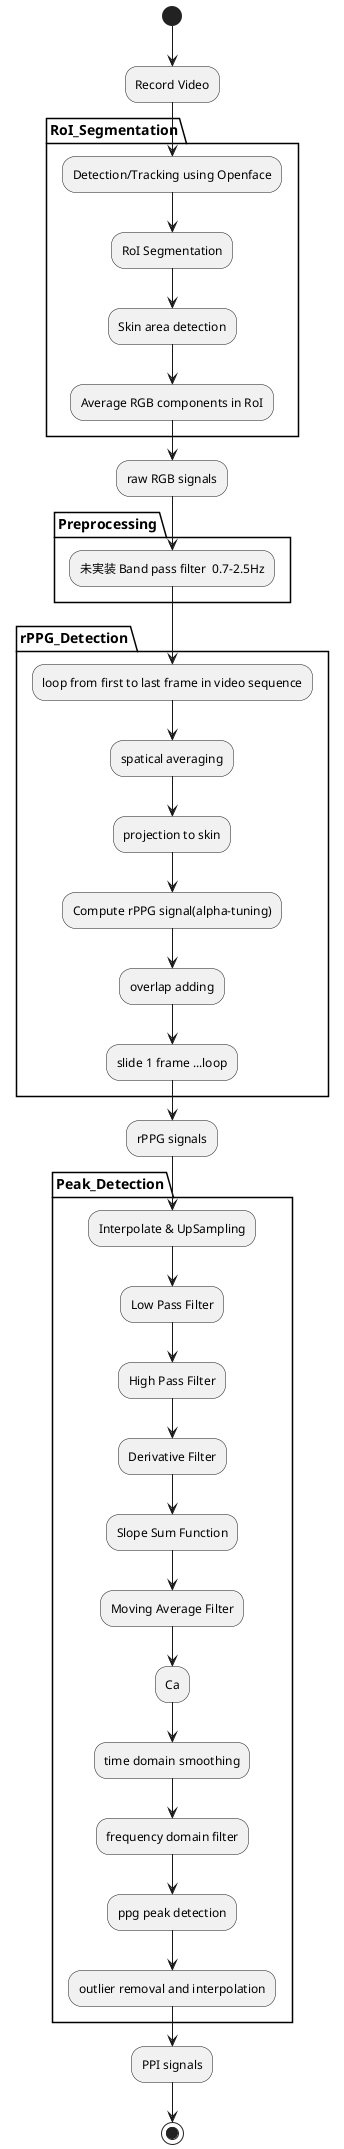 @startuml

(*) --> "Record Video"
partition RoI_Segmentation {
--> "Detection/Tracking using Openface"
--> "RoI Segmentation"
--> "Skin area detection"
--> "Average RGB components in RoI"
}
--> "raw RGB signals"

partition Preprocessing {
 --> "未実装 Band pass filter  0.7-2.5Hz"
}

partition rPPG_Detection {
--> "loop from first to last frame in video sequence"
--> "spatical averaging"
--> "projection to skin"
--> "Compute rPPG signal(alpha-tuning)"
--> "overlap adding"
--> "slide 1 frame ...loop"
}
--> "rPPG signals"
' //https://www.ncbi.nlm.nih.gov/pmc/articles/PMC5175543/
' // https://www.renesas.com/jp/ja/doc/products/mpumcu/apn/rl78/003/r11an0389jj0100-bsspf-apl.pdf
partition Peak_Detection {
--> "Interpolate & UpSampling"
--> "Low Pass Filter"
--> "High Pass Filter"
--> "Derivative Filter"
--> "Slope Sum Function"
--> "Moving Average Filter"
--> "Ca"
--> "time domain smoothing"
--> "frequency domain filter"
--> "ppg peak detection"
--> "outlier removal and interpolation"
}
--> "PPI signals"

--> (*)
@enduml